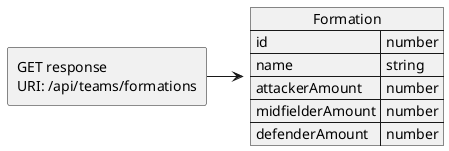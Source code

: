 @startuml Get formation response
allowmixing

agent "GET response \nURI: /api/teams/formations"
  json "Formation" as J {
    "id": "number",
    "name": "string",
    "attackerAmount": "number",
    "midfielderAmount": "number",
    "defenderAmount": "number"
  }

"GET response \nURI: /api/teams/formations" -> J 
@enduml